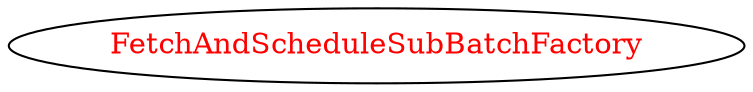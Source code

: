 digraph dependencyGraph {
 concentrate=true;
 ranksep="2.0";
 rankdir="LR"; 
 splines="ortho";
"FetchAndScheduleSubBatchFactory" [fontcolor="red"];
}